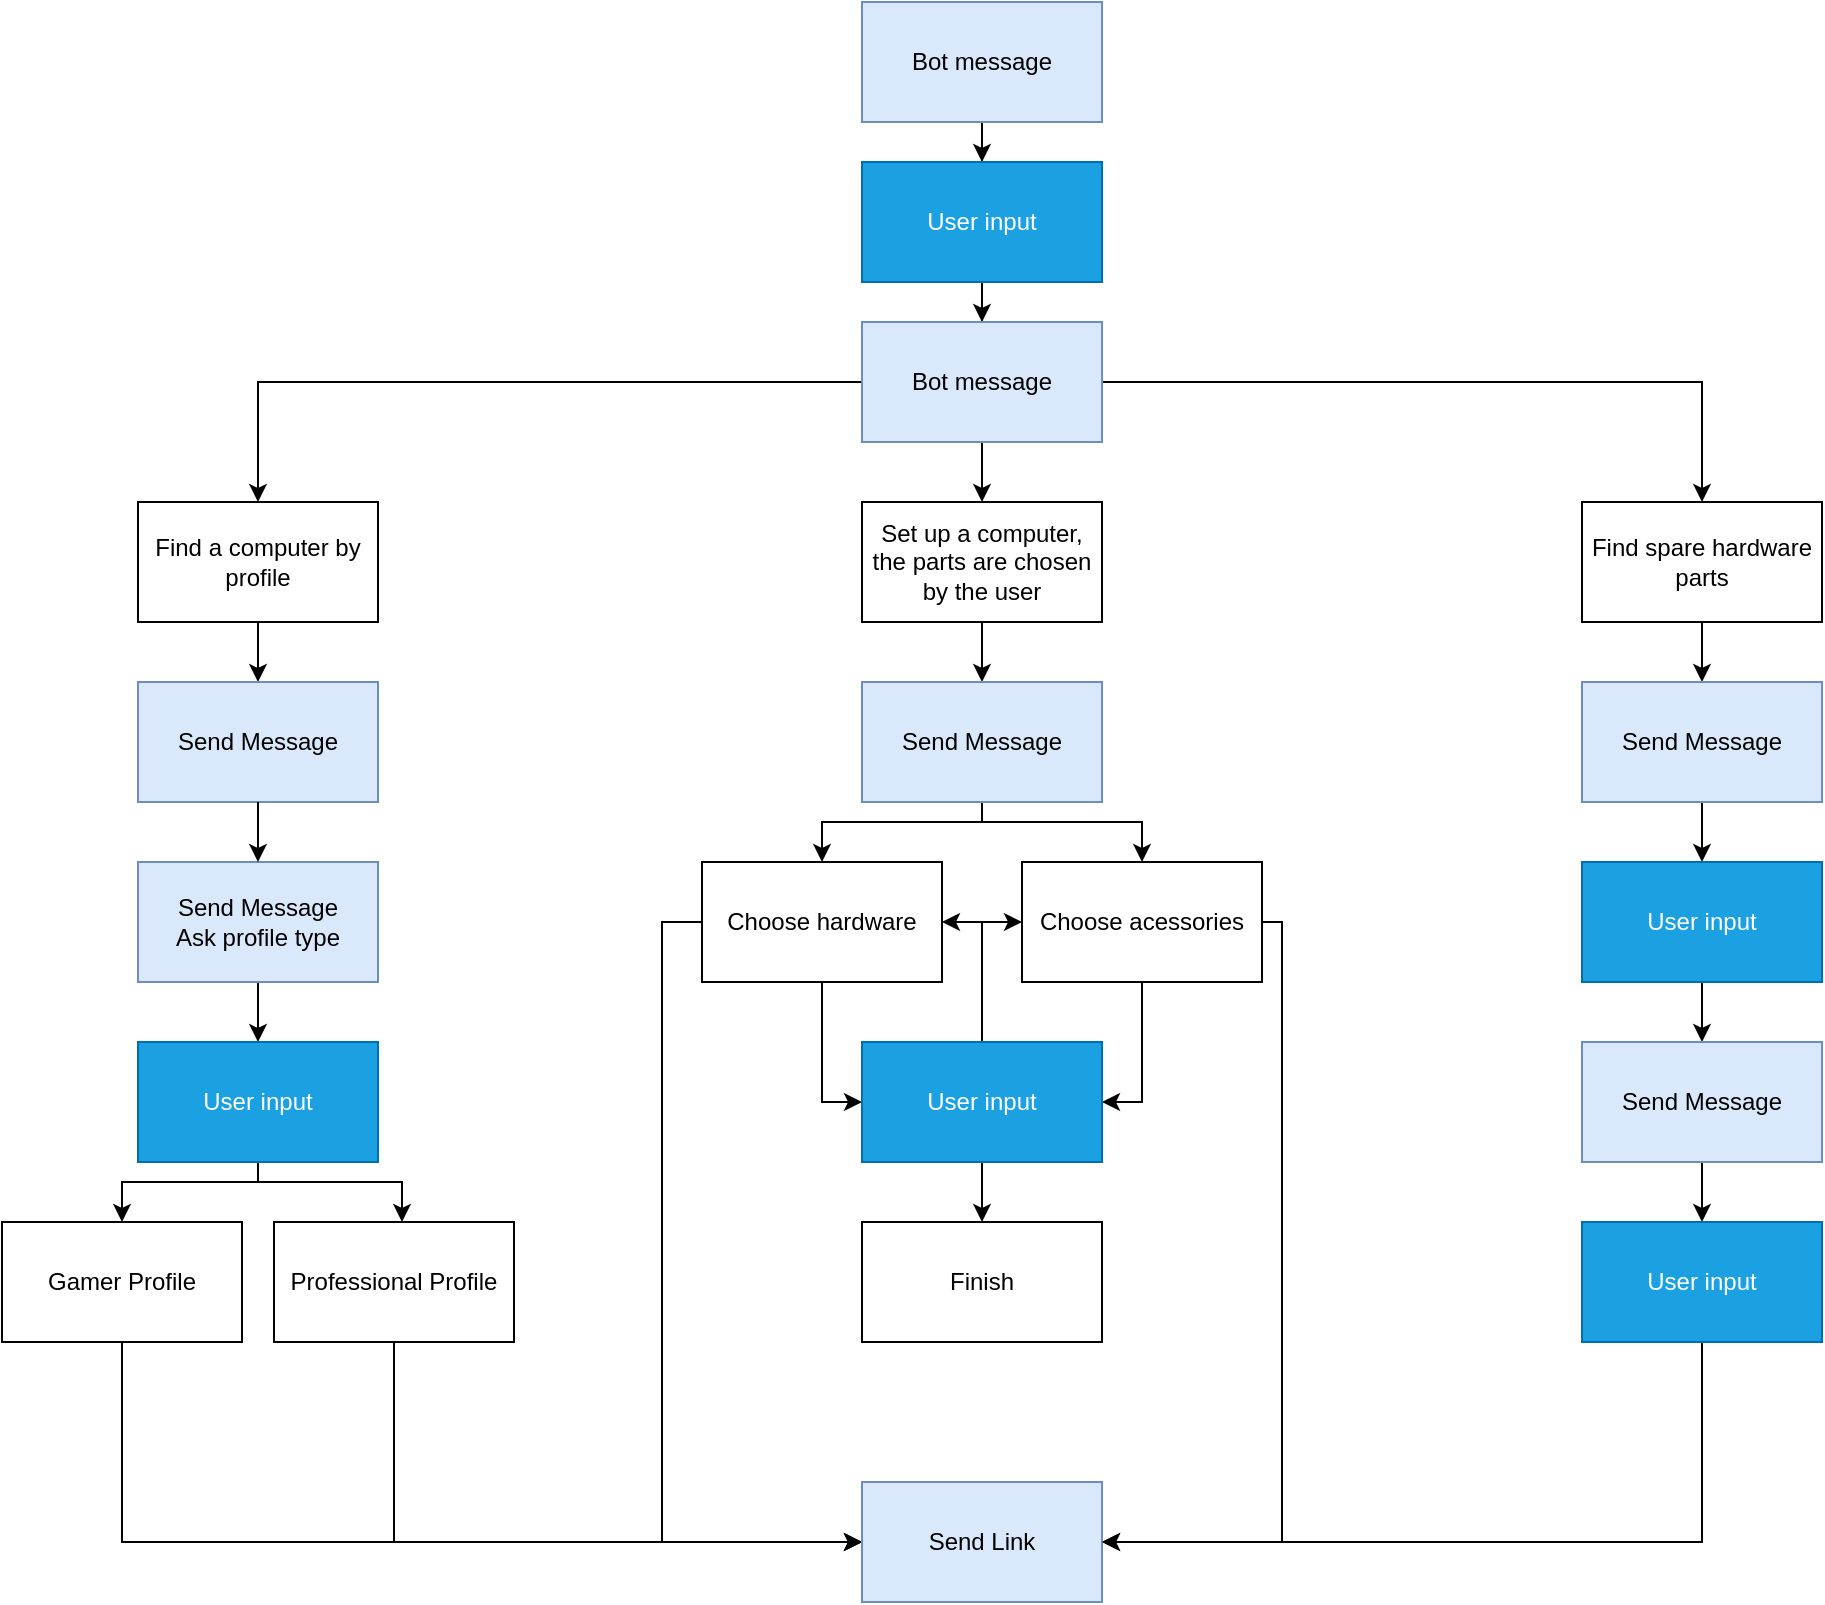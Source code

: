<mxfile version="13.6.10" type="github">
  <diagram id="8mbVmZqcOciPZ38e_FXI" name="Page-1">
    <mxGraphModel dx="1607" dy="1223" grid="0" gridSize="10" guides="1" tooltips="1" connect="1" arrows="1" fold="1" page="1" pageScale="1" pageWidth="827" pageHeight="1169" math="0" shadow="0">
      <root>
        <mxCell id="0" />
        <mxCell id="1" parent="0" />
        <mxCell id="Snvn0FAQ0v7x2f8bfOWI-134" style="edgeStyle=orthogonalEdgeStyle;rounded=0;orthogonalLoop=1;jettySize=auto;html=1;entryX=0.5;entryY=0;entryDx=0;entryDy=0;" edge="1" parent="1" source="Snvn0FAQ0v7x2f8bfOWI-82" target="Snvn0FAQ0v7x2f8bfOWI-83">
          <mxGeometry relative="1" as="geometry" />
        </mxCell>
        <mxCell id="Snvn0FAQ0v7x2f8bfOWI-82" value="Bot message" style="rounded=0;whiteSpace=wrap;html=1;fillColor=#dae8fc;strokeColor=#6c8ebf;" vertex="1" parent="1">
          <mxGeometry x="430" y="40" width="120" height="60" as="geometry" />
        </mxCell>
        <mxCell id="Snvn0FAQ0v7x2f8bfOWI-135" style="edgeStyle=orthogonalEdgeStyle;rounded=0;orthogonalLoop=1;jettySize=auto;html=1;entryX=0.5;entryY=0;entryDx=0;entryDy=0;" edge="1" parent="1" source="Snvn0FAQ0v7x2f8bfOWI-83" target="Snvn0FAQ0v7x2f8bfOWI-84">
          <mxGeometry relative="1" as="geometry" />
        </mxCell>
        <mxCell id="Snvn0FAQ0v7x2f8bfOWI-83" value="User input" style="rounded=0;whiteSpace=wrap;html=1;fillColor=#1ba1e2;strokeColor=#006EAF;fontColor=#ffffff;" vertex="1" parent="1">
          <mxGeometry x="430" y="120" width="120" height="60" as="geometry" />
        </mxCell>
        <mxCell id="Snvn0FAQ0v7x2f8bfOWI-136" style="edgeStyle=orthogonalEdgeStyle;rounded=0;orthogonalLoop=1;jettySize=auto;html=1;entryX=0.5;entryY=0;entryDx=0;entryDy=0;" edge="1" parent="1" source="Snvn0FAQ0v7x2f8bfOWI-84" target="Snvn0FAQ0v7x2f8bfOWI-87">
          <mxGeometry relative="1" as="geometry" />
        </mxCell>
        <mxCell id="Snvn0FAQ0v7x2f8bfOWI-137" style="edgeStyle=orthogonalEdgeStyle;rounded=0;orthogonalLoop=1;jettySize=auto;html=1;entryX=0.5;entryY=0;entryDx=0;entryDy=0;" edge="1" parent="1" source="Snvn0FAQ0v7x2f8bfOWI-84" target="Snvn0FAQ0v7x2f8bfOWI-85">
          <mxGeometry relative="1" as="geometry" />
        </mxCell>
        <mxCell id="Snvn0FAQ0v7x2f8bfOWI-138" style="edgeStyle=orthogonalEdgeStyle;rounded=0;orthogonalLoop=1;jettySize=auto;html=1;entryX=0.5;entryY=0;entryDx=0;entryDy=0;" edge="1" parent="1" source="Snvn0FAQ0v7x2f8bfOWI-84" target="Snvn0FAQ0v7x2f8bfOWI-86">
          <mxGeometry relative="1" as="geometry" />
        </mxCell>
        <mxCell id="Snvn0FAQ0v7x2f8bfOWI-84" value="Bot message" style="rounded=0;whiteSpace=wrap;html=1;fillColor=#dae8fc;strokeColor=#6c8ebf;" vertex="1" parent="1">
          <mxGeometry x="430" y="200" width="120" height="60" as="geometry" />
        </mxCell>
        <mxCell id="Snvn0FAQ0v7x2f8bfOWI-102" style="edgeStyle=orthogonalEdgeStyle;rounded=0;orthogonalLoop=1;jettySize=auto;html=1;entryX=0.5;entryY=0;entryDx=0;entryDy=0;" edge="1" parent="1" source="Snvn0FAQ0v7x2f8bfOWI-85" target="Snvn0FAQ0v7x2f8bfOWI-88">
          <mxGeometry relative="1" as="geometry" />
        </mxCell>
        <mxCell id="Snvn0FAQ0v7x2f8bfOWI-85" value="Find a computer by profile" style="rounded=0;whiteSpace=wrap;html=1;" vertex="1" parent="1">
          <mxGeometry x="68" y="290" width="120" height="60" as="geometry" />
        </mxCell>
        <mxCell id="Snvn0FAQ0v7x2f8bfOWI-139" style="edgeStyle=orthogonalEdgeStyle;rounded=0;orthogonalLoop=1;jettySize=auto;html=1;entryX=0.5;entryY=0;entryDx=0;entryDy=0;" edge="1" parent="1" source="Snvn0FAQ0v7x2f8bfOWI-86" target="Snvn0FAQ0v7x2f8bfOWI-90">
          <mxGeometry relative="1" as="geometry" />
        </mxCell>
        <mxCell id="Snvn0FAQ0v7x2f8bfOWI-86" value="Find spare hardware parts" style="rounded=0;whiteSpace=wrap;html=1;" vertex="1" parent="1">
          <mxGeometry x="790" y="290" width="120" height="60" as="geometry" />
        </mxCell>
        <mxCell id="Snvn0FAQ0v7x2f8bfOWI-122" style="edgeStyle=orthogonalEdgeStyle;rounded=0;orthogonalLoop=1;jettySize=auto;html=1;entryX=0.5;entryY=0;entryDx=0;entryDy=0;" edge="1" parent="1" source="Snvn0FAQ0v7x2f8bfOWI-87" target="Snvn0FAQ0v7x2f8bfOWI-89">
          <mxGeometry relative="1" as="geometry" />
        </mxCell>
        <mxCell id="Snvn0FAQ0v7x2f8bfOWI-87" value="Set up a computer, the parts are chosen by the user" style="rounded=0;whiteSpace=wrap;html=1;" vertex="1" parent="1">
          <mxGeometry x="430" y="290" width="120" height="60" as="geometry" />
        </mxCell>
        <mxCell id="Snvn0FAQ0v7x2f8bfOWI-88" value="Send Message" style="rounded=0;whiteSpace=wrap;html=1;fillColor=#dae8fc;strokeColor=#6c8ebf;" vertex="1" parent="1">
          <mxGeometry x="68" y="380" width="120" height="60" as="geometry" />
        </mxCell>
        <mxCell id="Snvn0FAQ0v7x2f8bfOWI-115" style="edgeStyle=orthogonalEdgeStyle;rounded=0;orthogonalLoop=1;jettySize=auto;html=1;entryX=0.5;entryY=0;entryDx=0;entryDy=0;" edge="1" parent="1" source="Snvn0FAQ0v7x2f8bfOWI-89" target="Snvn0FAQ0v7x2f8bfOWI-98">
          <mxGeometry relative="1" as="geometry">
            <Array as="points">
              <mxPoint x="490" y="450" />
              <mxPoint x="570" y="450" />
            </Array>
          </mxGeometry>
        </mxCell>
        <mxCell id="Snvn0FAQ0v7x2f8bfOWI-116" style="edgeStyle=orthogonalEdgeStyle;rounded=0;orthogonalLoop=1;jettySize=auto;html=1;entryX=0.5;entryY=0;entryDx=0;entryDy=0;" edge="1" parent="1" source="Snvn0FAQ0v7x2f8bfOWI-89" target="Snvn0FAQ0v7x2f8bfOWI-99">
          <mxGeometry relative="1" as="geometry">
            <Array as="points">
              <mxPoint x="490" y="450" />
              <mxPoint x="410" y="450" />
            </Array>
          </mxGeometry>
        </mxCell>
        <mxCell id="Snvn0FAQ0v7x2f8bfOWI-89" value="Send Message" style="rounded=0;whiteSpace=wrap;html=1;fillColor=#dae8fc;strokeColor=#6c8ebf;" vertex="1" parent="1">
          <mxGeometry x="430" y="380" width="120" height="60" as="geometry" />
        </mxCell>
        <mxCell id="Snvn0FAQ0v7x2f8bfOWI-124" style="edgeStyle=orthogonalEdgeStyle;rounded=0;orthogonalLoop=1;jettySize=auto;html=1;entryX=0.5;entryY=0;entryDx=0;entryDy=0;" edge="1" parent="1" source="Snvn0FAQ0v7x2f8bfOWI-90" target="Snvn0FAQ0v7x2f8bfOWI-123">
          <mxGeometry relative="1" as="geometry" />
        </mxCell>
        <mxCell id="Snvn0FAQ0v7x2f8bfOWI-90" value="Send Message" style="rounded=0;whiteSpace=wrap;html=1;fillColor=#dae8fc;strokeColor=#6c8ebf;" vertex="1" parent="1">
          <mxGeometry x="790" y="380" width="120" height="60" as="geometry" />
        </mxCell>
        <mxCell id="Snvn0FAQ0v7x2f8bfOWI-133" style="edgeStyle=orthogonalEdgeStyle;rounded=0;orthogonalLoop=1;jettySize=auto;html=1;entryX=0;entryY=0.5;entryDx=0;entryDy=0;" edge="1" parent="1" source="Snvn0FAQ0v7x2f8bfOWI-91" target="Snvn0FAQ0v7x2f8bfOWI-110">
          <mxGeometry relative="1" as="geometry">
            <Array as="points">
              <mxPoint x="196" y="810" />
            </Array>
          </mxGeometry>
        </mxCell>
        <mxCell id="Snvn0FAQ0v7x2f8bfOWI-91" value="Professional Profile" style="rounded=0;whiteSpace=wrap;html=1;" vertex="1" parent="1">
          <mxGeometry x="136" y="650" width="120" height="60" as="geometry" />
        </mxCell>
        <mxCell id="Snvn0FAQ0v7x2f8bfOWI-132" style="edgeStyle=orthogonalEdgeStyle;rounded=0;orthogonalLoop=1;jettySize=auto;html=1;entryX=0;entryY=0.5;entryDx=0;entryDy=0;" edge="1" parent="1" source="Snvn0FAQ0v7x2f8bfOWI-92" target="Snvn0FAQ0v7x2f8bfOWI-110">
          <mxGeometry relative="1" as="geometry">
            <Array as="points">
              <mxPoint x="60" y="810" />
            </Array>
          </mxGeometry>
        </mxCell>
        <mxCell id="Snvn0FAQ0v7x2f8bfOWI-92" value="Gamer Profile" style="rounded=0;whiteSpace=wrap;html=1;" vertex="1" parent="1">
          <mxGeometry y="650" width="120" height="60" as="geometry" />
        </mxCell>
        <mxCell id="Snvn0FAQ0v7x2f8bfOWI-107" style="edgeStyle=orthogonalEdgeStyle;rounded=0;orthogonalLoop=1;jettySize=auto;html=1;entryX=0.5;entryY=0;entryDx=0;entryDy=0;" edge="1" parent="1" source="Snvn0FAQ0v7x2f8bfOWI-94" target="Snvn0FAQ0v7x2f8bfOWI-106">
          <mxGeometry relative="1" as="geometry" />
        </mxCell>
        <mxCell id="Snvn0FAQ0v7x2f8bfOWI-118" style="edgeStyle=orthogonalEdgeStyle;rounded=0;orthogonalLoop=1;jettySize=auto;html=1;entryX=1;entryY=0.5;entryDx=0;entryDy=0;" edge="1" parent="1" source="Snvn0FAQ0v7x2f8bfOWI-98" target="Snvn0FAQ0v7x2f8bfOWI-117">
          <mxGeometry relative="1" as="geometry" />
        </mxCell>
        <mxCell id="Snvn0FAQ0v7x2f8bfOWI-130" style="edgeStyle=orthogonalEdgeStyle;rounded=0;orthogonalLoop=1;jettySize=auto;html=1;entryX=1;entryY=0.5;entryDx=0;entryDy=0;" edge="1" parent="1" source="Snvn0FAQ0v7x2f8bfOWI-98" target="Snvn0FAQ0v7x2f8bfOWI-110">
          <mxGeometry relative="1" as="geometry">
            <Array as="points">
              <mxPoint x="640" y="500" />
              <mxPoint x="640" y="810" />
            </Array>
          </mxGeometry>
        </mxCell>
        <mxCell id="Snvn0FAQ0v7x2f8bfOWI-98" value="Choose acessories" style="rounded=0;whiteSpace=wrap;html=1;" vertex="1" parent="1">
          <mxGeometry x="510" y="470" width="120" height="60" as="geometry" />
        </mxCell>
        <mxCell id="Snvn0FAQ0v7x2f8bfOWI-119" style="edgeStyle=orthogonalEdgeStyle;rounded=0;orthogonalLoop=1;jettySize=auto;html=1;entryX=0;entryY=0.5;entryDx=0;entryDy=0;" edge="1" parent="1" source="Snvn0FAQ0v7x2f8bfOWI-99" target="Snvn0FAQ0v7x2f8bfOWI-117">
          <mxGeometry relative="1" as="geometry" />
        </mxCell>
        <mxCell id="Snvn0FAQ0v7x2f8bfOWI-131" style="edgeStyle=orthogonalEdgeStyle;rounded=0;orthogonalLoop=1;jettySize=auto;html=1;entryX=0;entryY=0.5;entryDx=0;entryDy=0;" edge="1" parent="1" source="Snvn0FAQ0v7x2f8bfOWI-99" target="Snvn0FAQ0v7x2f8bfOWI-110">
          <mxGeometry relative="1" as="geometry">
            <Array as="points">
              <mxPoint x="330" y="500" />
              <mxPoint x="330" y="810" />
            </Array>
          </mxGeometry>
        </mxCell>
        <mxCell id="Snvn0FAQ0v7x2f8bfOWI-99" value="Choose hardware" style="rounded=0;whiteSpace=wrap;html=1;" vertex="1" parent="1">
          <mxGeometry x="350" y="470" width="120" height="60" as="geometry" />
        </mxCell>
        <mxCell id="Snvn0FAQ0v7x2f8bfOWI-100" value="Finish" style="rounded=0;whiteSpace=wrap;html=1;" vertex="1" parent="1">
          <mxGeometry x="430" y="650" width="120" height="60" as="geometry" />
        </mxCell>
        <mxCell id="Snvn0FAQ0v7x2f8bfOWI-108" style="edgeStyle=orthogonalEdgeStyle;rounded=0;orthogonalLoop=1;jettySize=auto;html=1;entryX=0.5;entryY=0;entryDx=0;entryDy=0;" edge="1" parent="1" source="Snvn0FAQ0v7x2f8bfOWI-106" target="Snvn0FAQ0v7x2f8bfOWI-92">
          <mxGeometry relative="1" as="geometry">
            <Array as="points">
              <mxPoint x="128" y="630" />
              <mxPoint x="60" y="630" />
            </Array>
          </mxGeometry>
        </mxCell>
        <mxCell id="Snvn0FAQ0v7x2f8bfOWI-109" style="edgeStyle=orthogonalEdgeStyle;rounded=0;orthogonalLoop=1;jettySize=auto;html=1;" edge="1" parent="1" source="Snvn0FAQ0v7x2f8bfOWI-106" target="Snvn0FAQ0v7x2f8bfOWI-91">
          <mxGeometry relative="1" as="geometry">
            <Array as="points">
              <mxPoint x="128" y="630" />
              <mxPoint x="200" y="630" />
            </Array>
          </mxGeometry>
        </mxCell>
        <mxCell id="Snvn0FAQ0v7x2f8bfOWI-106" value="User input" style="rounded=0;whiteSpace=wrap;html=1;fillColor=#1ba1e2;strokeColor=#006EAF;fontColor=#ffffff;" vertex="1" parent="1">
          <mxGeometry x="68" y="560" width="120" height="60" as="geometry" />
        </mxCell>
        <mxCell id="Snvn0FAQ0v7x2f8bfOWI-110" value="Send Link" style="rounded=0;whiteSpace=wrap;html=1;fillColor=#dae8fc;strokeColor=#6c8ebf;" vertex="1" parent="1">
          <mxGeometry x="430" y="780" width="120" height="60" as="geometry" />
        </mxCell>
        <mxCell id="Snvn0FAQ0v7x2f8bfOWI-120" style="edgeStyle=orthogonalEdgeStyle;rounded=0;orthogonalLoop=1;jettySize=auto;html=1;entryX=0.5;entryY=0;entryDx=0;entryDy=0;" edge="1" parent="1" source="Snvn0FAQ0v7x2f8bfOWI-117" target="Snvn0FAQ0v7x2f8bfOWI-100">
          <mxGeometry relative="1" as="geometry" />
        </mxCell>
        <mxCell id="Snvn0FAQ0v7x2f8bfOWI-146" style="edgeStyle=orthogonalEdgeStyle;rounded=0;orthogonalLoop=1;jettySize=auto;html=1;entryX=0;entryY=0.5;entryDx=0;entryDy=0;" edge="1" parent="1" source="Snvn0FAQ0v7x2f8bfOWI-117" target="Snvn0FAQ0v7x2f8bfOWI-98">
          <mxGeometry relative="1" as="geometry" />
        </mxCell>
        <mxCell id="Snvn0FAQ0v7x2f8bfOWI-147" style="edgeStyle=orthogonalEdgeStyle;rounded=0;orthogonalLoop=1;jettySize=auto;html=1;entryX=1;entryY=0.5;entryDx=0;entryDy=0;" edge="1" parent="1" source="Snvn0FAQ0v7x2f8bfOWI-117" target="Snvn0FAQ0v7x2f8bfOWI-99">
          <mxGeometry relative="1" as="geometry" />
        </mxCell>
        <mxCell id="Snvn0FAQ0v7x2f8bfOWI-117" value="User input" style="rounded=0;whiteSpace=wrap;html=1;fillColor=#1ba1e2;strokeColor=#006EAF;fontColor=#ffffff;" vertex="1" parent="1">
          <mxGeometry x="430" y="560" width="120" height="60" as="geometry" />
        </mxCell>
        <mxCell id="Snvn0FAQ0v7x2f8bfOWI-126" style="edgeStyle=orthogonalEdgeStyle;rounded=0;orthogonalLoop=1;jettySize=auto;html=1;entryX=0.5;entryY=0;entryDx=0;entryDy=0;" edge="1" parent="1" source="Snvn0FAQ0v7x2f8bfOWI-123" target="Snvn0FAQ0v7x2f8bfOWI-125">
          <mxGeometry relative="1" as="geometry" />
        </mxCell>
        <mxCell id="Snvn0FAQ0v7x2f8bfOWI-123" value="User input" style="rounded=0;whiteSpace=wrap;html=1;fillColor=#1ba1e2;strokeColor=#006EAF;fontColor=#ffffff;" vertex="1" parent="1">
          <mxGeometry x="790" y="470" width="120" height="60" as="geometry" />
        </mxCell>
        <mxCell id="Snvn0FAQ0v7x2f8bfOWI-128" style="edgeStyle=orthogonalEdgeStyle;rounded=0;orthogonalLoop=1;jettySize=auto;html=1;entryX=0.5;entryY=0;entryDx=0;entryDy=0;" edge="1" parent="1" source="Snvn0FAQ0v7x2f8bfOWI-125" target="Snvn0FAQ0v7x2f8bfOWI-127">
          <mxGeometry relative="1" as="geometry" />
        </mxCell>
        <mxCell id="Snvn0FAQ0v7x2f8bfOWI-125" value="Send Message" style="rounded=0;whiteSpace=wrap;html=1;fillColor=#dae8fc;strokeColor=#6c8ebf;" vertex="1" parent="1">
          <mxGeometry x="790" y="560" width="120" height="60" as="geometry" />
        </mxCell>
        <mxCell id="Snvn0FAQ0v7x2f8bfOWI-129" style="edgeStyle=orthogonalEdgeStyle;rounded=0;orthogonalLoop=1;jettySize=auto;html=1;entryX=1;entryY=0.5;entryDx=0;entryDy=0;" edge="1" parent="1" source="Snvn0FAQ0v7x2f8bfOWI-127" target="Snvn0FAQ0v7x2f8bfOWI-110">
          <mxGeometry relative="1" as="geometry">
            <Array as="points">
              <mxPoint x="850" y="810" />
            </Array>
          </mxGeometry>
        </mxCell>
        <mxCell id="Snvn0FAQ0v7x2f8bfOWI-127" value="User input" style="rounded=0;whiteSpace=wrap;html=1;fillColor=#1ba1e2;strokeColor=#006EAF;fontColor=#ffffff;" vertex="1" parent="1">
          <mxGeometry x="790" y="650" width="120" height="60" as="geometry" />
        </mxCell>
        <mxCell id="Snvn0FAQ0v7x2f8bfOWI-94" value="Send Message&lt;br&gt;Ask profile type" style="rounded=0;whiteSpace=wrap;html=1;fillColor=#dae8fc;strokeColor=#6c8ebf;" vertex="1" parent="1">
          <mxGeometry x="68" y="470" width="120" height="60" as="geometry" />
        </mxCell>
        <mxCell id="Snvn0FAQ0v7x2f8bfOWI-142" style="edgeStyle=orthogonalEdgeStyle;rounded=0;orthogonalLoop=1;jettySize=auto;html=1;entryX=0.5;entryY=0;entryDx=0;entryDy=0;entryPerimeter=0;" edge="1" parent="1" source="Snvn0FAQ0v7x2f8bfOWI-88" target="Snvn0FAQ0v7x2f8bfOWI-94">
          <mxGeometry relative="1" as="geometry">
            <mxPoint x="180" y="440" as="sourcePoint" />
            <mxPoint x="180" y="510" as="targetPoint" />
          </mxGeometry>
        </mxCell>
        <mxCell id="Snvn0FAQ0v7x2f8bfOWI-145" value="Find a computer by profile" style="rounded=0;whiteSpace=wrap;html=1;" vertex="1" parent="1">
          <mxGeometry x="68" y="290" width="120" height="60" as="geometry" />
        </mxCell>
      </root>
    </mxGraphModel>
  </diagram>
</mxfile>
